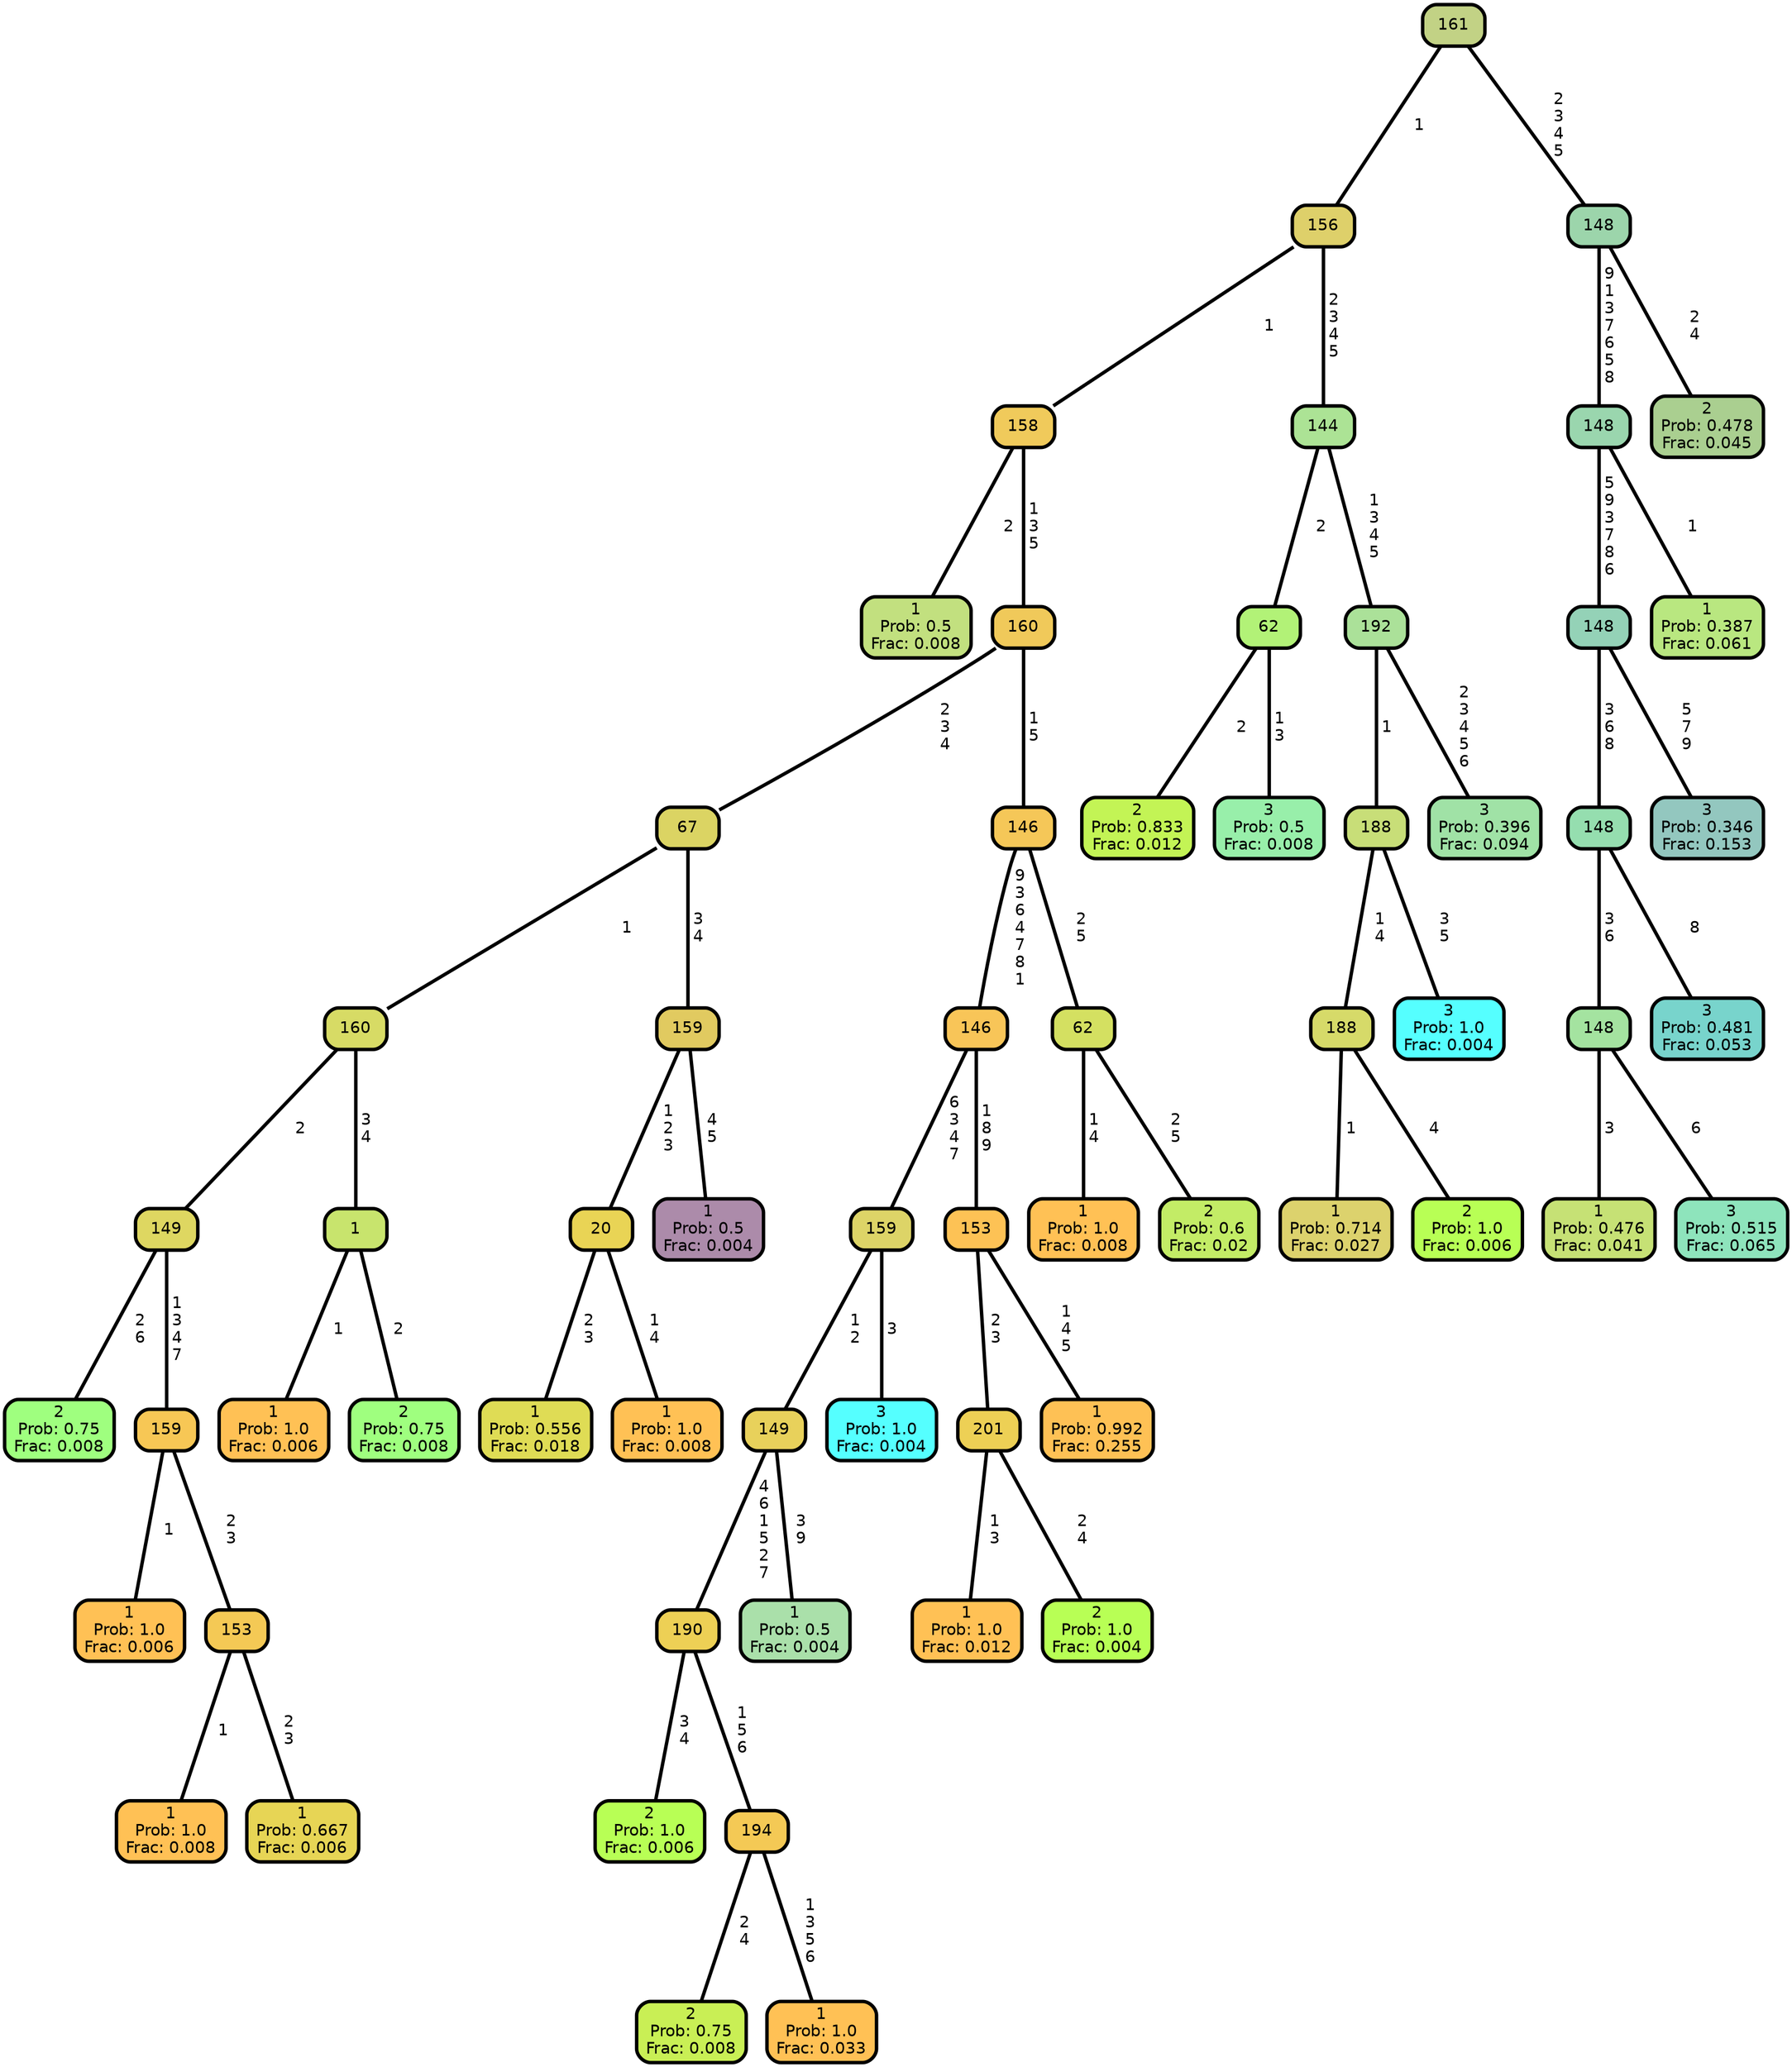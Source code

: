 graph Tree {
node [shape=box, style="filled, rounded",color="black",penwidth="3",fontcolor="black",                 fontname=helvetica] ;
graph [ranksep="0 equally", splines=straight,                 bgcolor=transparent, dpi=200] ;
edge [fontname=helvetica, color=black] ;
0 [label="1
Prob: 0.5
Frac: 0.008", fillcolor="#c2e07f"] ;
1 [label="158", fillcolor="#f0ca5b"] ;
2 [label="2
Prob: 0.75
Frac: 0.008", fillcolor="#9fff7f"] ;
3 [label="149", fillcolor="#ded761"] ;
4 [label="1
Prob: 1.0
Frac: 0.006", fillcolor="#ffc155"] ;
5 [label="159", fillcolor="#f7c755"] ;
6 [label="1
Prob: 1.0
Frac: 0.008", fillcolor="#ffc155"] ;
7 [label="153", fillcolor="#f4c955"] ;
8 [label="1
Prob: 0.667
Frac: 0.006", fillcolor="#e7d555"] ;
9 [label="160", fillcolor="#d7db65"] ;
10 [label="1
Prob: 1.0
Frac: 0.006", fillcolor="#ffc155"] ;
11 [label="1", fillcolor="#c8e46d"] ;
12 [label="2
Prob: 0.75
Frac: 0.008", fillcolor="#9fff7f"] ;
13 [label="67", fillcolor="#dbd463"] ;
14 [label="1
Prob: 0.556
Frac: 0.018", fillcolor="#dfdc55"] ;
15 [label="20", fillcolor="#e9d455"] ;
16 [label="1
Prob: 1.0
Frac: 0.008", fillcolor="#ffc155"] ;
17 [label="159", fillcolor="#e1ca60"] ;
18 [label="1
Prob: 0.5
Frac: 0.004", fillcolor="#ac8baa"] ;
19 [label="160", fillcolor="#f0c95a"] ;
20 [label="2
Prob: 1.0
Frac: 0.006", fillcolor="#b8ff55"] ;
21 [label="190", fillcolor="#edd055"] ;
22 [label="2
Prob: 0.75
Frac: 0.008", fillcolor="#c9ef55"] ;
23 [label="194", fillcolor="#f4c955"] ;
24 [label="1
Prob: 1.0
Frac: 0.033", fillcolor="#ffc155"] ;
25 [label="149", fillcolor="#e8d15b"] ;
26 [label="1
Prob: 0.5
Frac: 0.004", fillcolor="#aae0aa"] ;
27 [label="159", fillcolor="#ddd467"] ;
28 [label="3
Prob: 1.0
Frac: 0.004", fillcolor="#55ffff"] ;
29 [label="146", fillcolor="#f8c558"] ;
30 [label="1
Prob: 1.0
Frac: 0.012", fillcolor="#ffc155"] ;
31 [label="201", fillcolor="#edd055"] ;
32 [label="2
Prob: 1.0
Frac: 0.004", fillcolor="#b8ff55"] ;
33 [label="153", fillcolor="#fdc255"] ;
34 [label="1
Prob: 0.992
Frac: 0.255", fillcolor="#fec155"] ;
35 [label="146", fillcolor="#f5c758"] ;
36 [label="1
Prob: 1.0
Frac: 0.008", fillcolor="#ffc155"] ;
37 [label="62", fillcolor="#d4e061"] ;
38 [label="2
Prob: 0.6
Frac: 0.02", fillcolor="#c3ec66"] ;
39 [label="156", fillcolor="#ded06a"] ;
40 [label="2
Prob: 0.833
Frac: 0.012", fillcolor="#c3f455"] ;
41 [label="62", fillcolor="#b2f277"] ;
42 [label="3
Prob: 0.5
Frac: 0.008", fillcolor="#98efaa"] ;
43 [label="144", fillcolor="#ace395"] ;
44 [label="1
Prob: 0.714
Frac: 0.027", fillcolor="#dcd26d"] ;
45 [label="188", fillcolor="#d6da69"] ;
46 [label="2
Prob: 1.0
Frac: 0.006", fillcolor="#b8ff55"] ;
47 [label="188", fillcolor="#c8de78"] ;
48 [label="3
Prob: 1.0
Frac: 0.004", fillcolor="#55ffff"] ;
49 [label="192", fillcolor="#abe199"] ;
50 [label="3
Prob: 0.396
Frac: 0.094", fillcolor="#a0e2a6"] ;
51 [label="161", fillcolor="#c2d285"] ;
52 [label="1
Prob: 0.476
Frac: 0.041", fillcolor="#c6e175"] ;
53 [label="148", fillcolor="#a4e3a0"] ;
54 [label="3
Prob: 0.515
Frac: 0.065", fillcolor="#8ee4bc"] ;
55 [label="148", fillcolor="#95deaf"] ;
56 [label="3
Prob: 0.481
Frac: 0.053", fillcolor="#78d4cc"] ;
57 [label="148", fillcolor="#94d2b7"] ;
58 [label="3
Prob: 0.346
Frac: 0.153", fillcolor="#93c7bf"] ;
59 [label="148", fillcolor="#9ad6ae"] ;
60 [label="1
Prob: 0.387
Frac: 0.061", fillcolor="#b9e780"] ;
61 [label="148", fillcolor="#9cd5ab"] ;
62 [label="2
Prob: 0.478
Frac: 0.045", fillcolor="#aacf90"] ;
1 -- 0 [label=" 2",penwidth=3] ;
1 -- 19 [label=" 1\n 3\n 5",penwidth=3] ;
3 -- 2 [label=" 2\n 6",penwidth=3] ;
3 -- 5 [label=" 1\n 3\n 4\n 7",penwidth=3] ;
5 -- 4 [label=" 1",penwidth=3] ;
5 -- 7 [label=" 2\n 3",penwidth=3] ;
7 -- 6 [label=" 1",penwidth=3] ;
7 -- 8 [label=" 2\n 3",penwidth=3] ;
9 -- 3 [label=" 2",penwidth=3] ;
9 -- 11 [label=" 3\n 4",penwidth=3] ;
11 -- 10 [label=" 1",penwidth=3] ;
11 -- 12 [label=" 2",penwidth=3] ;
13 -- 9 [label=" 1",penwidth=3] ;
13 -- 17 [label=" 3\n 4",penwidth=3] ;
15 -- 14 [label=" 2\n 3",penwidth=3] ;
15 -- 16 [label=" 1\n 4",penwidth=3] ;
17 -- 15 [label=" 1\n 2\n 3",penwidth=3] ;
17 -- 18 [label=" 4\n 5",penwidth=3] ;
19 -- 13 [label=" 2\n 3\n 4",penwidth=3] ;
19 -- 35 [label=" 1\n 5",penwidth=3] ;
21 -- 20 [label=" 3\n 4",penwidth=3] ;
21 -- 23 [label=" 1\n 5\n 6",penwidth=3] ;
23 -- 22 [label=" 2\n 4",penwidth=3] ;
23 -- 24 [label=" 1\n 3\n 5\n 6",penwidth=3] ;
25 -- 21 [label=" 4\n 6\n 1\n 5\n 2\n 7",penwidth=3] ;
25 -- 26 [label=" 3\n 9",penwidth=3] ;
27 -- 25 [label=" 1\n 2",penwidth=3] ;
27 -- 28 [label=" 3",penwidth=3] ;
29 -- 27 [label=" 6\n 3\n 4\n 7",penwidth=3] ;
29 -- 33 [label=" 1\n 8\n 9",penwidth=3] ;
31 -- 30 [label=" 1\n 3",penwidth=3] ;
31 -- 32 [label=" 2\n 4",penwidth=3] ;
33 -- 31 [label=" 2\n 3",penwidth=3] ;
33 -- 34 [label=" 1\n 4\n 5",penwidth=3] ;
35 -- 29 [label=" 9\n 3\n 6\n 4\n 7\n 8\n 1",penwidth=3] ;
35 -- 37 [label=" 2\n 5",penwidth=3] ;
37 -- 36 [label=" 1\n 4",penwidth=3] ;
37 -- 38 [label=" 2\n 5",penwidth=3] ;
39 -- 1 [label=" 1",penwidth=3] ;
39 -- 43 [label=" 2\n 3\n 4\n 5",penwidth=3] ;
41 -- 40 [label=" 2",penwidth=3] ;
41 -- 42 [label=" 1\n 3",penwidth=3] ;
43 -- 41 [label=" 2",penwidth=3] ;
43 -- 49 [label=" 1\n 3\n 4\n 5",penwidth=3] ;
45 -- 44 [label=" 1",penwidth=3] ;
45 -- 46 [label=" 4",penwidth=3] ;
47 -- 45 [label=" 1\n 4",penwidth=3] ;
47 -- 48 [label=" 3\n 5",penwidth=3] ;
49 -- 47 [label=" 1",penwidth=3] ;
49 -- 50 [label=" 2\n 3\n 4\n 5\n 6",penwidth=3] ;
51 -- 39 [label=" 1",penwidth=3] ;
51 -- 61 [label=" 2\n 3\n 4\n 5",penwidth=3] ;
53 -- 52 [label=" 3",penwidth=3] ;
53 -- 54 [label=" 6",penwidth=3] ;
55 -- 53 [label=" 3\n 6",penwidth=3] ;
55 -- 56 [label=" 8",penwidth=3] ;
57 -- 55 [label=" 3\n 6\n 8",penwidth=3] ;
57 -- 58 [label=" 5\n 7\n 9",penwidth=3] ;
59 -- 57 [label=" 5\n 9\n 3\n 7\n 8\n 6",penwidth=3] ;
59 -- 60 [label=" 1",penwidth=3] ;
61 -- 59 [label=" 9\n 1\n 3\n 7\n 6\n 5\n 8",penwidth=3] ;
61 -- 62 [label=" 2\n 4",penwidth=3] ;
{rank = same;}}